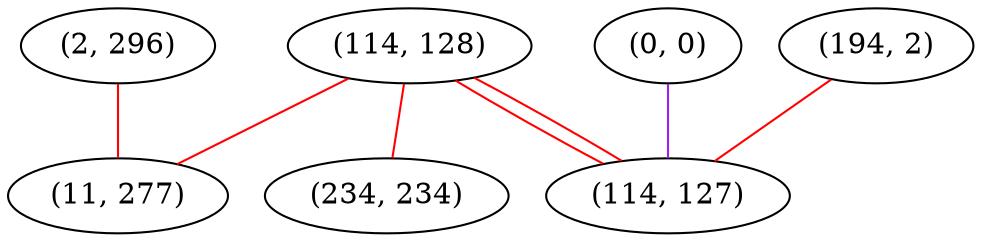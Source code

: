 graph "" {
"(114, 128)";
"(0, 0)";
"(234, 234)";
"(2, 296)";
"(11, 277)";
"(194, 2)";
"(114, 127)";
"(114, 128)" -- "(114, 127)"  [color=red, key=0, weight=1];
"(114, 128)" -- "(114, 127)"  [color=red, key=1, weight=1];
"(114, 128)" -- "(234, 234)"  [color=red, key=0, weight=1];
"(114, 128)" -- "(11, 277)"  [color=red, key=0, weight=1];
"(0, 0)" -- "(114, 127)"  [color=purple, key=0, weight=4];
"(2, 296)" -- "(11, 277)"  [color=red, key=0, weight=1];
"(194, 2)" -- "(114, 127)"  [color=red, key=0, weight=1];
}
